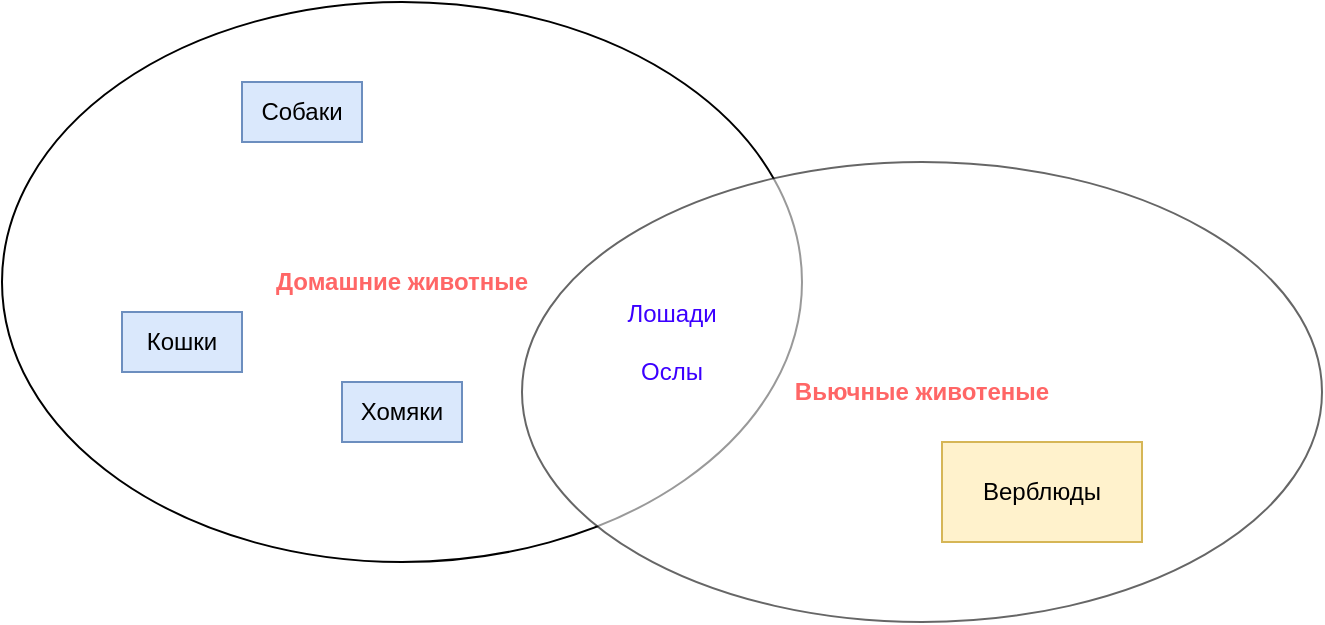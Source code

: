 <mxfile version="24.7.8">
  <diagram name="Страница — 1" id="V_OWBHD-qWjR2RwBt7F0">
    <mxGraphModel dx="1434" dy="780" grid="1" gridSize="10" guides="1" tooltips="1" connect="1" arrows="1" fold="1" page="1" pageScale="1" pageWidth="827" pageHeight="1169" math="0" shadow="0">
      <root>
        <mxCell id="0" />
        <mxCell id="1" parent="0" />
        <mxCell id="7IpL9QvIJ3SOV6qmoihy-5" value="&lt;b&gt;&lt;font color=&quot;#ff6666&quot;&gt;Домашние животные&lt;/font&gt;&lt;/b&gt;" style="ellipse;whiteSpace=wrap;html=1;" vertex="1" parent="1">
          <mxGeometry x="70" y="160" width="400" height="280" as="geometry" />
        </mxCell>
        <mxCell id="7IpL9QvIJ3SOV6qmoihy-6" value="&lt;font color=&quot;#ff6666&quot;&gt;&lt;b&gt;Вьючные животеные&lt;/b&gt;&lt;/font&gt;" style="ellipse;whiteSpace=wrap;html=1;opacity=60;" vertex="1" parent="1">
          <mxGeometry x="330" y="240" width="400" height="230" as="geometry" />
        </mxCell>
        <mxCell id="7IpL9QvIJ3SOV6qmoihy-7" value="&lt;font color=&quot;#3c00ff&quot;&gt;Лошади&lt;/font&gt;&lt;div&gt;&lt;font color=&quot;#3c00ff&quot;&gt;&lt;br&gt;&lt;/font&gt;&lt;div&gt;&lt;font color=&quot;#3c00ff&quot;&gt;Ослы&lt;/font&gt;&lt;/div&gt;&lt;/div&gt;" style="text;html=1;align=center;verticalAlign=middle;whiteSpace=wrap;rounded=0;" vertex="1" parent="1">
          <mxGeometry x="360" y="310" width="90" height="40" as="geometry" />
        </mxCell>
        <mxCell id="7IpL9QvIJ3SOV6qmoihy-8" value="Собаки" style="text;html=1;align=center;verticalAlign=middle;whiteSpace=wrap;rounded=0;fillColor=#dae8fc;strokeColor=#6c8ebf;" vertex="1" parent="1">
          <mxGeometry x="190" y="200" width="60" height="30" as="geometry" />
        </mxCell>
        <mxCell id="7IpL9QvIJ3SOV6qmoihy-9" value="Кошки" style="text;html=1;align=center;verticalAlign=middle;whiteSpace=wrap;rounded=0;fillColor=#dae8fc;strokeColor=#6c8ebf;" vertex="1" parent="1">
          <mxGeometry x="130" y="315" width="60" height="30" as="geometry" />
        </mxCell>
        <mxCell id="7IpL9QvIJ3SOV6qmoihy-10" value="Хомяки" style="text;html=1;align=center;verticalAlign=middle;whiteSpace=wrap;rounded=0;fillColor=#dae8fc;strokeColor=#6c8ebf;" vertex="1" parent="1">
          <mxGeometry x="240" y="350" width="60" height="30" as="geometry" />
        </mxCell>
        <mxCell id="7IpL9QvIJ3SOV6qmoihy-11" value="Верблюды" style="text;html=1;align=center;verticalAlign=middle;whiteSpace=wrap;rounded=0;fillColor=#fff2cc;strokeColor=#d6b656;" vertex="1" parent="1">
          <mxGeometry x="540" y="380" width="100" height="50" as="geometry" />
        </mxCell>
      </root>
    </mxGraphModel>
  </diagram>
</mxfile>
